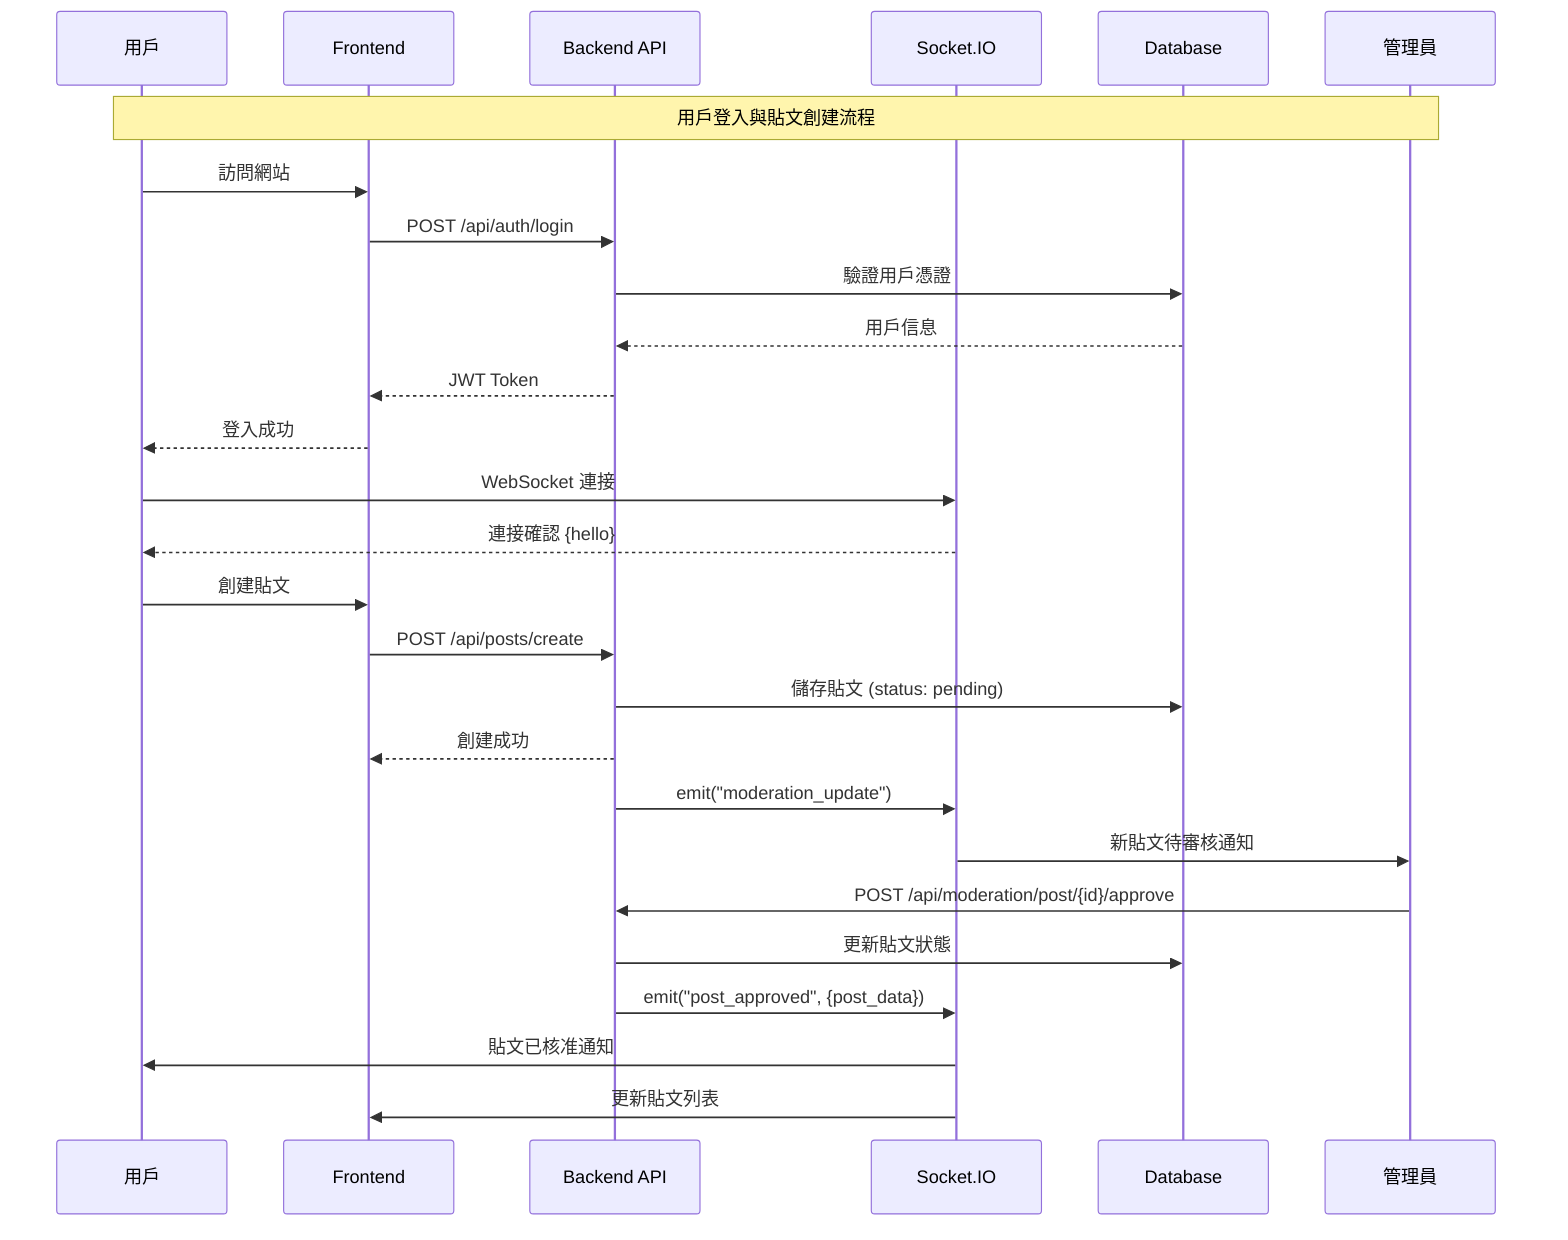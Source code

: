 sequenceDiagram
    participant U as 用戶
    participant F as Frontend
    participant B as Backend API
    participant S as Socket.IO
    participant D as Database
    participant A as 管理員
    
    Note over U,A: 用戶登入與貼文創建流程
    
    U->>F: 訪問網站
    F->>B: POST /api/auth/login
    B->>D: 驗證用戶憑證
    D-->>B: 用戶信息
    B-->>F: JWT Token
    F-->>U: 登入成功
    
    U->>S: WebSocket 連接
    S-->>U: 連接確認 {hello}
    
    U->>F: 創建貼文
    F->>B: POST /api/posts/create
    B->>D: 儲存貼文 (status: pending)
    B-->>F: 創建成功
    B->>S: emit("moderation_update")
    S->>A: 新貼文待審核通知
    
    A->>B: POST /api/moderation/post/{id}/approve
    B->>D: 更新貼文狀態
    B->>S: emit("post_approved", {post_data})
    S->>U: 貼文已核准通知
    S->>F: 更新貼文列表